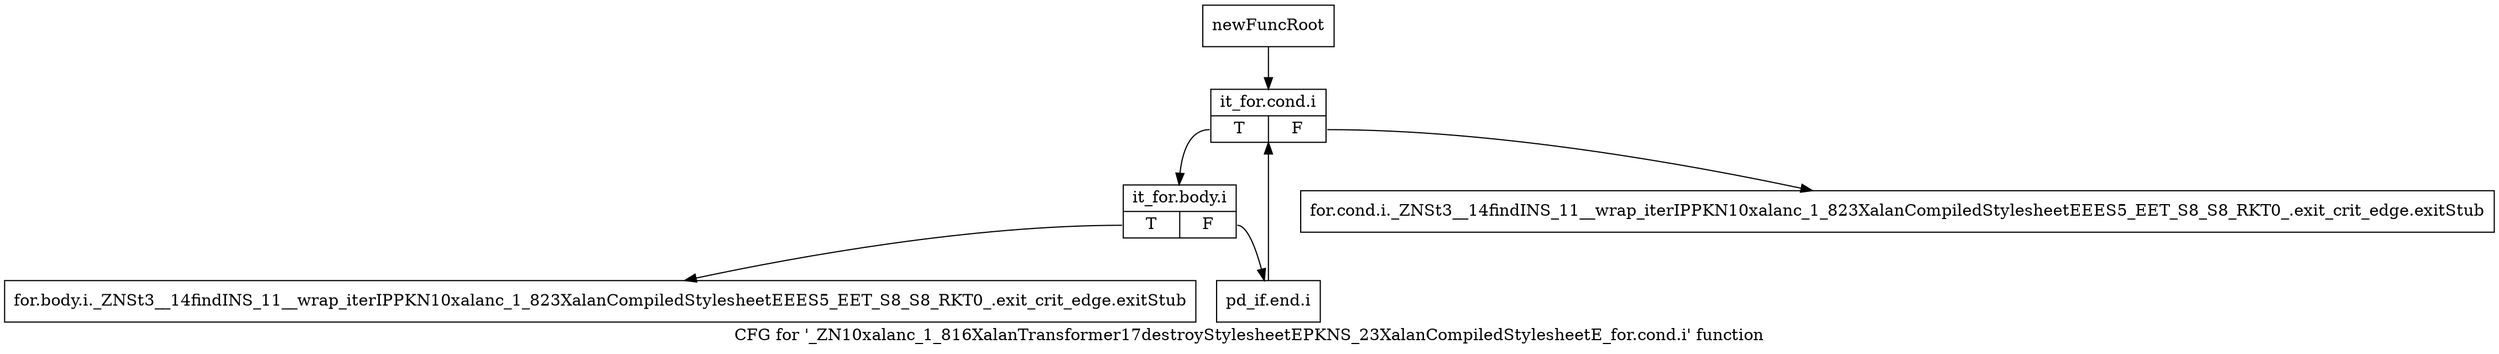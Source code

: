 digraph "CFG for '_ZN10xalanc_1_816XalanTransformer17destroyStylesheetEPKNS_23XalanCompiledStylesheetE_for.cond.i' function" {
	label="CFG for '_ZN10xalanc_1_816XalanTransformer17destroyStylesheetEPKNS_23XalanCompiledStylesheetE_for.cond.i' function";

	Node0x84949b0 [shape=record,label="{newFuncRoot}"];
	Node0x84949b0 -> Node0x8494aa0;
	Node0x8494a00 [shape=record,label="{for.cond.i._ZNSt3__14findINS_11__wrap_iterIPPKN10xalanc_1_823XalanCompiledStylesheetEEES5_EET_S8_S8_RKT0_.exit_crit_edge.exitStub}"];
	Node0x8494a50 [shape=record,label="{for.body.i._ZNSt3__14findINS_11__wrap_iterIPPKN10xalanc_1_823XalanCompiledStylesheetEEES5_EET_S8_S8_RKT0_.exit_crit_edge.exitStub}"];
	Node0x8494aa0 [shape=record,label="{it_for.cond.i|{<s0>T|<s1>F}}"];
	Node0x8494aa0:s0 -> Node0x8494af0;
	Node0x8494aa0:s1 -> Node0x8494a00;
	Node0x8494af0 [shape=record,label="{it_for.body.i|{<s0>T|<s1>F}}"];
	Node0x8494af0:s0 -> Node0x8494a50;
	Node0x8494af0:s1 -> Node0x8494b40;
	Node0x8494b40 [shape=record,label="{pd_if.end.i}"];
	Node0x8494b40 -> Node0x8494aa0;
}
